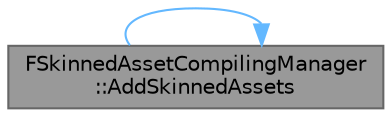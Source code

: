 digraph "FSkinnedAssetCompilingManager::AddSkinnedAssets"
{
 // INTERACTIVE_SVG=YES
 // LATEX_PDF_SIZE
  bgcolor="transparent";
  edge [fontname=Helvetica,fontsize=10,labelfontname=Helvetica,labelfontsize=10];
  node [fontname=Helvetica,fontsize=10,shape=box,height=0.2,width=0.4];
  rankdir="LR";
  Node1 [id="Node000001",label="FSkinnedAssetCompilingManager\l::AddSkinnedAssets",height=0.2,width=0.4,color="gray40", fillcolor="grey60", style="filled", fontcolor="black",tooltip="Adds skinned assets compiled asynchronously so they are monitored."];
  Node1 -> Node1 [id="edge1_Node000001_Node000001",color="steelblue1",style="solid",tooltip=" "];
}
